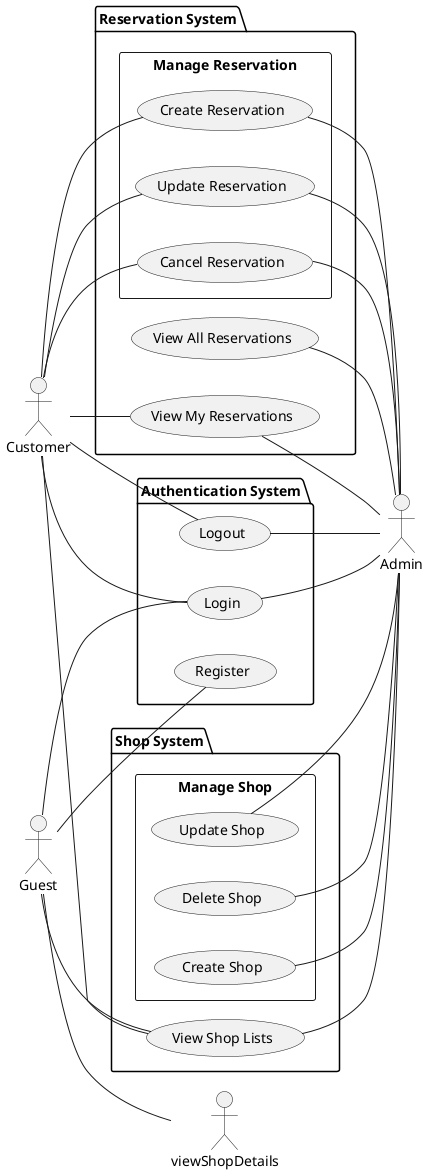 @startuml Massage Use Case DiagramBorderColor
left to right direction
actor "Customer" as customer
actor "Admin" as admin
actor "Guest" as guest

folder "Authentication System" as Asystem{
    usecase "Register" as Reg
    usecase "Login" as login
    usecase "Logout" as logout
}
folder "Shop System" as Shop{
    usecase "View Shop Lists" as viewShopLists
    rectangle "Manage Shop" as manageshop{
        usecase "Create Shop" as createshop
        usecase "Update Shop" as updateshop
        usecase "Delete Shop" as deleteshop
    }
}
folder "Reservation System" as Rsystem{
    usecase "View All Reservations" as viewAllReservations
    usecase "View My Reservations" as viewMyReservations
    rectangle "Manage Reservation" as manageReservation{
        usecase "Create Reservation" as createReservation
        usecase "Update Reservation" as updateReservation
        usecase "Cancel Reservation" as cancelReservation
    }
}

guest -- login
guest -- Reg
guest -- viewShopLists
guest -- viewShopDetails

customer -- login  
customer -- logout
customer -- viewShopLists
customer -- viewMyReservations
customer -- createReservation
customer -- updateReservation
customer -- cancelReservation

login -- admin
logout -- admin
createshop -- admin
updateshop -- admin
deleteshop -- admin
viewShopLists -- admin
viewAllReservations -- admin
viewMyReservations -- admin
createReservation -- admin
updateReservation -- admin
cancelReservation -- admin

@enduml